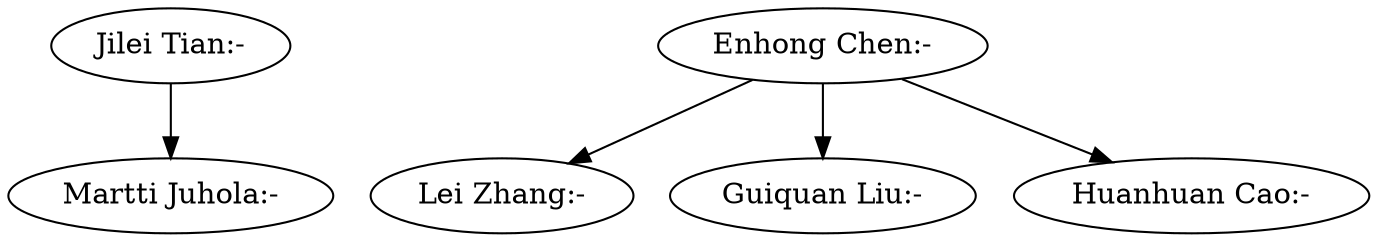 strict digraph G{
"Jilei Tian:-" -> "Martti Juhola:-"
"Enhong Chen:-" -> "Lei Zhang:-"
"Enhong Chen:-" -> "Guiquan Liu:-"
"Enhong Chen:-" -> "Huanhuan Cao:-"
}